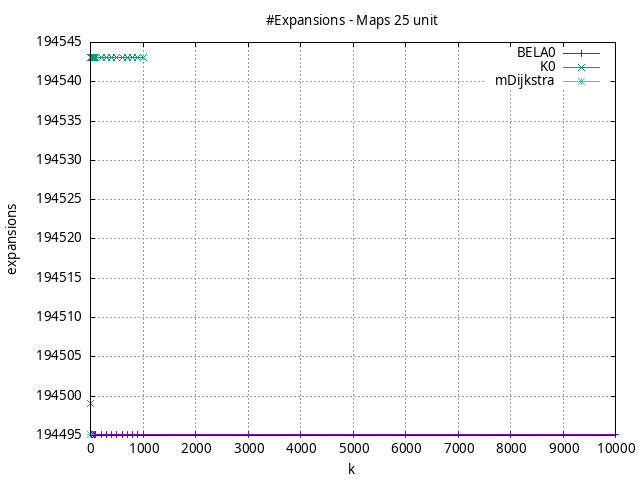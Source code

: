 #!/usr/bin/gnuplot
# -*- coding: utf-8 -*-
#
# results/maps/unit/25/random512-25.brute-force.unit.expansions.gnuplot
#
# Started on 04/03/2024 23:09:06
# Author: Carlos Linares López
set grid
set xlabel "k"
set ylabel "expansions"

set title "#Expansions - Maps 25 unit"

set terminal png enhanced font "Ariel,10"
set output 'random512-25.brute-force.unit.expansions.png'

plot "-" title "BELA0"      with linesp, "-" title "K0"      with linesp, "-" title "mDijkstra"      with linesp

	1 194495.12
	2 194495.12
	3 194495.12
	4 194495.12
	5 194495.12
	6 194495.12
	7 194495.12
	8 194495.12
	9 194495.12
	10 194495.12
	20 194495.12
	30 194495.12
	40 194495.12
	50 194495.12
	60 194495.12
	70 194495.12
	80 194495.12
	90 194495.12
	100 194495.12
	200 194495.12
	300 194495.12
	400 194495.12
	500 194495.12
	600 194495.12
	700 194495.12
	800 194495.12
	900 194495.12
	1000 194495.12
	2000 194495.12
	3000 194495.12
	4000 194495.12
	5000 194495.12
	6000 194495.12
	7000 194495.12
	8000 194495.12
	9000 194495.12
	10000 194495.12
end
	1 194499.03
	2 194543.09
	3 194543.09
	4 194543.09
	5 194543.09
	6 194543.09
	7 194543.09
	8 194543.09
	9 194543.09
	10 194543.09
	20 194543.09
	30 194543.09
	40 194543.09
	50 194543.09
	60 194543.09
	70 194543.09
	80 194543.09
	90 194543.09
	100 194543.09
	200 194543.09
	300 194543.09
	400 194543.09
	500 194543.09
	600 194543.09
	700 194543.09
	800 194543.09
	900 194543.09
	1000 194543.09
end
	1 194495.12
end
